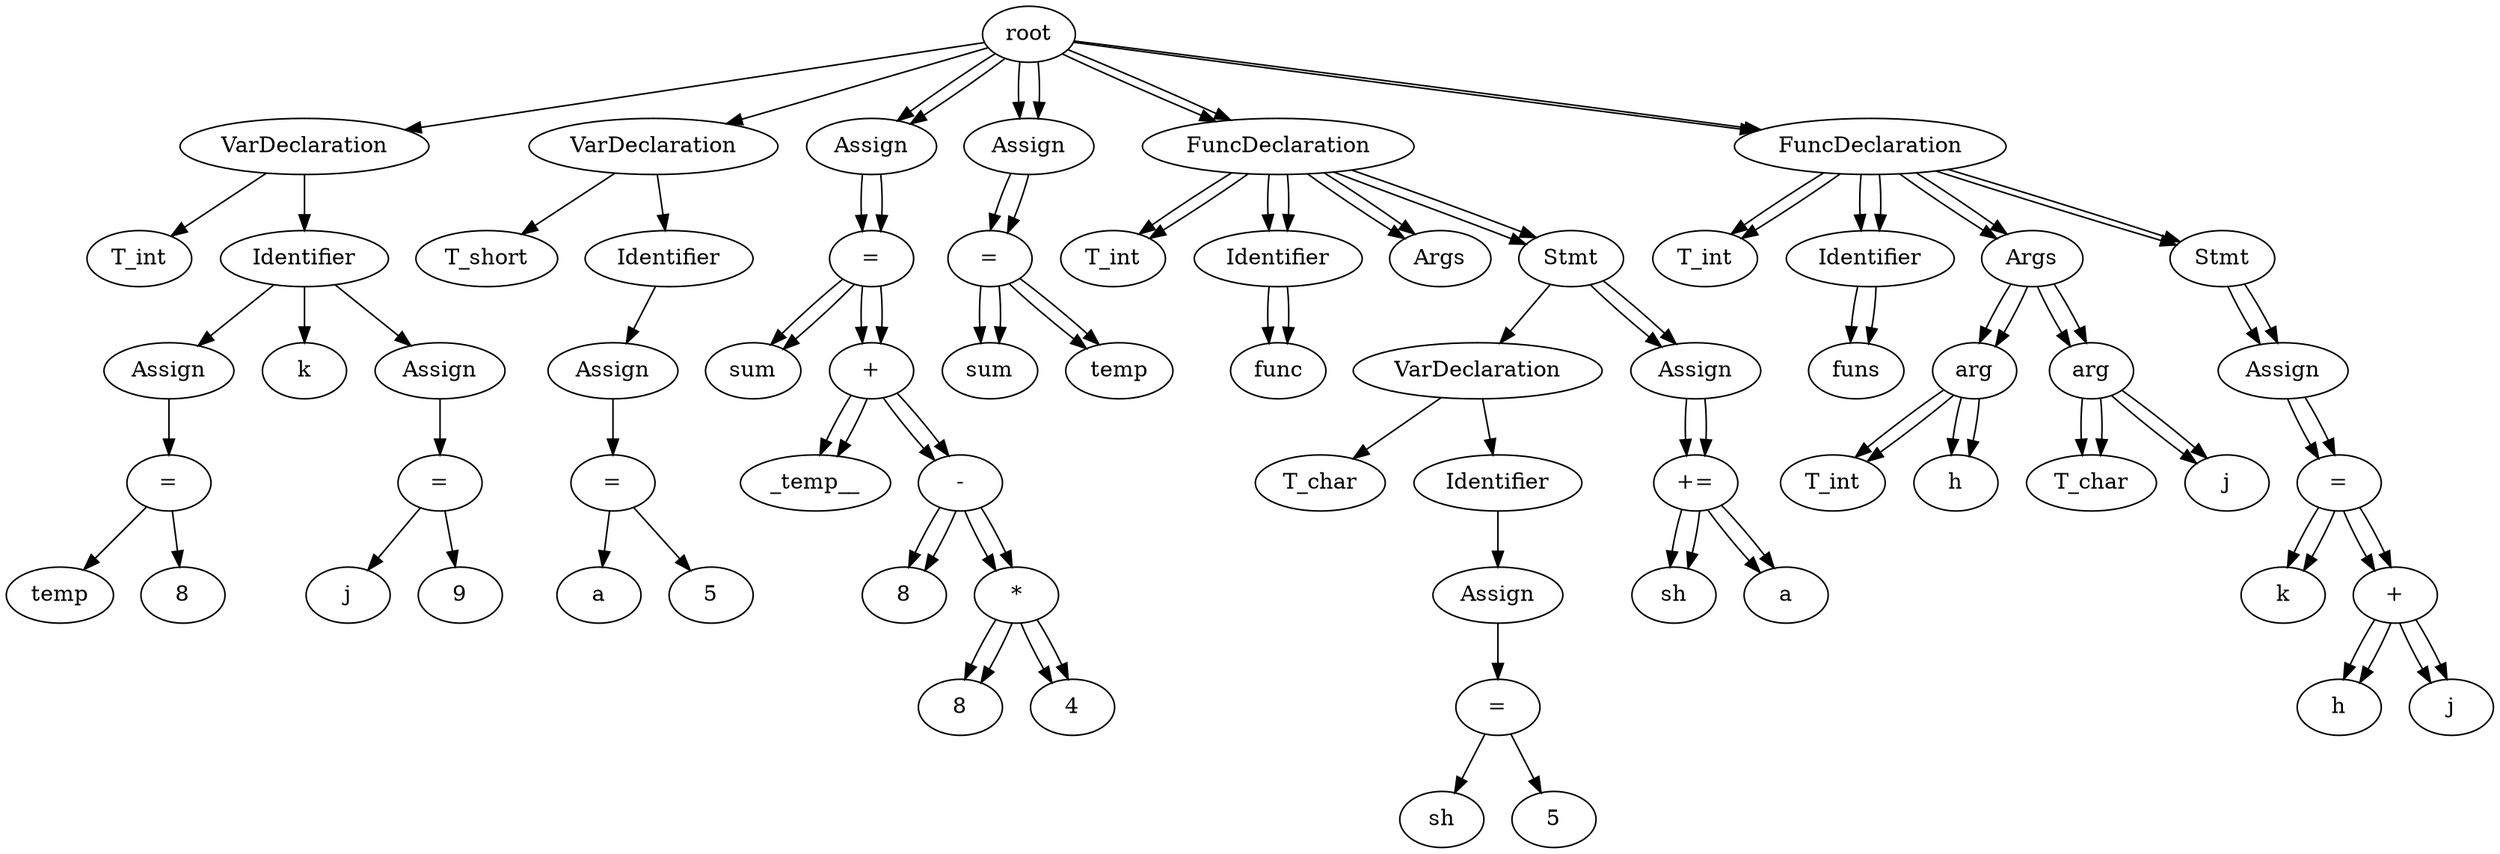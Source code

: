 // root
digraph {
	None [label=root]
	0 [label=VarDeclaration]
	None -> 0
	1 [label=T_int]
	0 -> 1
	2 [label=Identifier]
	0 -> 2
	3 [label=Assign]
	2 -> 3
	5 [label="="]
	3 -> 5
	4 [label=temp]
	5 -> 4
	6 [label=8]
	5 -> 6
	7 [label=k]
	2 -> 7
	8 [label=Assign]
	2 -> 8
	10 [label="="]
	8 -> 10
	9 [label=j]
	10 -> 9
	11 [label=9]
	10 -> 11
	12 [label=VarDeclaration]
	None -> 12
	13 [label=T_short]
	12 -> 13
	14 [label=Identifier]
	12 -> 14
	15 [label=Assign]
	14 -> 15
	17 [label="="]
	15 -> 17
	16 [label=a]
	17 -> 16
	18 [label=5]
	17 -> 18
	19 [label=Assign]
	None -> 19
	21 [label="="]
	19 -> 21
	20 [label=sum]
	21 -> 20
	23 [label="+"]
	21 -> 23
	22 [label=_temp__]
	23 -> 22
	25 [label="-"]
	23 -> 25
	24 [label=8]
	25 -> 24
	27 [label="*"]
	25 -> 27
	26 [label=8]
	27 -> 26
	28 [label=4]
	27 -> 28
	29 [label=Assign]
	None -> 29
	31 [label="="]
	29 -> 31
	30 [label=sum]
	31 -> 30
	32 [label=temp]
	31 -> 32
	33 [label=FuncDeclaration]
	None -> 33
	34 [label=T_int]
	33 -> 34
	35 [label=Identifier]
	33 -> 35
	36 [label=func]
	35 -> 36
	37 [label=Args]
	33 -> 37
	38 [label=Stmt]
	33 -> 38
	39 [label=VarDeclaration]
	38 -> 39
	40 [label=T_char]
	39 -> 40
	41 [label=Identifier]
	39 -> 41
	42 [label=Assign]
	41 -> 42
	44 [label="="]
	42 -> 44
	43 [label=sh]
	44 -> 43
	45 [label=5]
	44 -> 45
	46 [label=Assign]
	38 -> 46
	48 [label="+="]
	46 -> 48
	47 [label=sh]
	48 -> 47
	49 [label=a]
	48 -> 49
	50 [label=FuncDeclaration]
	None -> 50
	51 [label=T_int]
	50 -> 51
	52 [label=Identifier]
	50 -> 52
	53 [label=funs]
	52 -> 53
	54 [label=Args]
	50 -> 54
	55 [label=arg]
	54 -> 55
	56 [label=T_int]
	55 -> 56
	57 [label=h]
	55 -> 57
	58 [label=arg]
	54 -> 58
	59 [label=T_char]
	58 -> 59
	60 [label=j]
	58 -> 60
	61 [label=Stmt]
	50 -> 61
	62 [label=Assign]
	61 -> 62
	64 [label="="]
	62 -> 64
	63 [label=k]
	64 -> 63
	66 [label="+"]
	64 -> 66
	65 [label=h]
	66 -> 65
	67 [label=j]
	66 -> 67
	None [label=root]
	19 [label=Assign]
	None -> 19
	21 [label="="]
	19 -> 21
	20 [label=sum]
	21 -> 20
	23 [label="+"]
	21 -> 23
	22 [label=_temp__]
	23 -> 22
	25 [label="-"]
	23 -> 25
	24 [label=8]
	25 -> 24
	27 [label="*"]
	25 -> 27
	26 [label=8]
	27 -> 26
	28 [label=4]
	27 -> 28
	29 [label=Assign]
	None -> 29
	31 [label="="]
	29 -> 31
	30 [label=sum]
	31 -> 30
	32 [label=temp]
	31 -> 32
	33 [label=FuncDeclaration]
	None -> 33
	34 [label=T_int]
	33 -> 34
	35 [label=Identifier]
	33 -> 35
	36 [label=func]
	35 -> 36
	37 [label=Args]
	33 -> 37
	38 [label=Stmt]
	33 -> 38
	46 [label=Assign]
	38 -> 46
	48 [label="+="]
	46 -> 48
	47 [label=sh]
	48 -> 47
	49 [label=a]
	48 -> 49
	50 [label=FuncDeclaration]
	None -> 50
	51 [label=T_int]
	50 -> 51
	52 [label=Identifier]
	50 -> 52
	53 [label=funs]
	52 -> 53
	54 [label=Args]
	50 -> 54
	55 [label=arg]
	54 -> 55
	56 [label=T_int]
	55 -> 56
	57 [label=h]
	55 -> 57
	58 [label=arg]
	54 -> 58
	59 [label=T_char]
	58 -> 59
	60 [label=j]
	58 -> 60
	61 [label=Stmt]
	50 -> 61
	62 [label=Assign]
	61 -> 62
	64 [label="="]
	62 -> 64
	63 [label=k]
	64 -> 63
	66 [label="+"]
	64 -> 66
	65 [label=h]
	66 -> 65
	67 [label=j]
	66 -> 67
}
